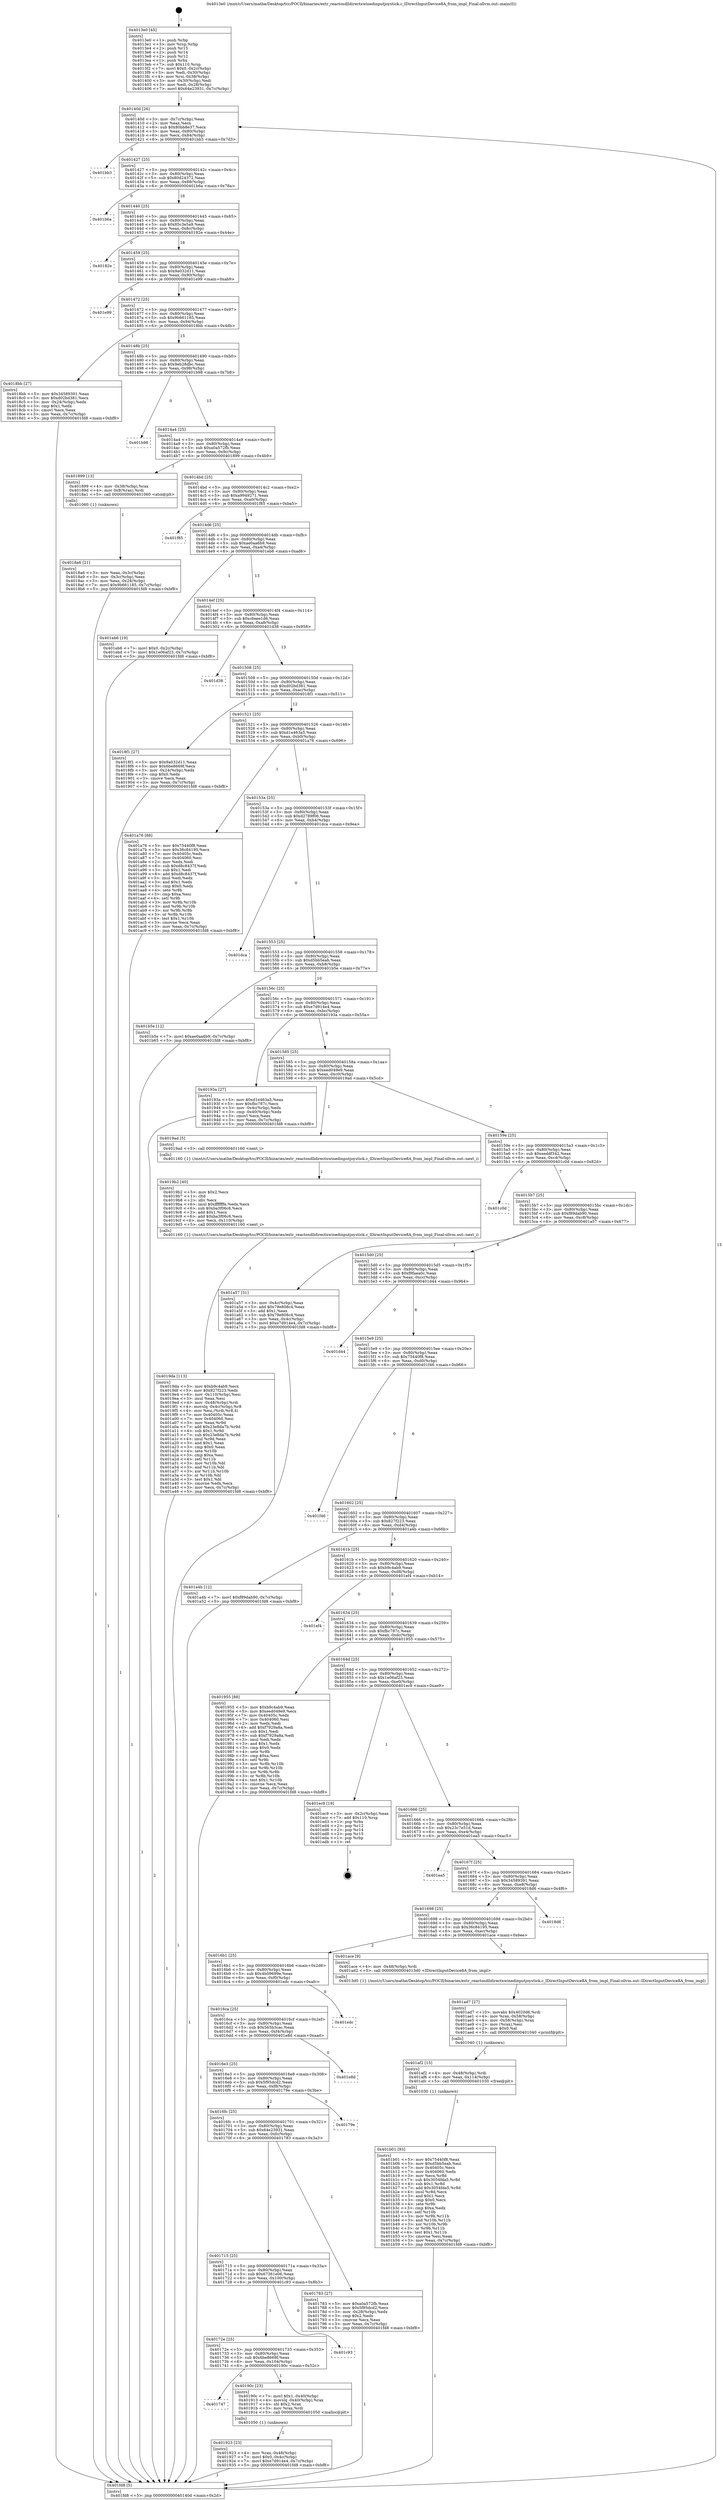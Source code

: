 digraph "0x4013e0" {
  label = "0x4013e0 (/mnt/c/Users/mathe/Desktop/tcc/POCII/binaries/extr_reactosdlldirectxwinedinputjoystick.c_IDirectInputDevice8A_from_impl_Final-ollvm.out::main(0))"
  labelloc = "t"
  node[shape=record]

  Entry [label="",width=0.3,height=0.3,shape=circle,fillcolor=black,style=filled]
  "0x40140d" [label="{
     0x40140d [26]\l
     | [instrs]\l
     &nbsp;&nbsp;0x40140d \<+3\>: mov -0x7c(%rbp),%eax\l
     &nbsp;&nbsp;0x401410 \<+2\>: mov %eax,%ecx\l
     &nbsp;&nbsp;0x401412 \<+6\>: sub $0x80bb8e37,%ecx\l
     &nbsp;&nbsp;0x401418 \<+3\>: mov %eax,-0x80(%rbp)\l
     &nbsp;&nbsp;0x40141b \<+6\>: mov %ecx,-0x84(%rbp)\l
     &nbsp;&nbsp;0x401421 \<+6\>: je 0000000000401bb3 \<main+0x7d3\>\l
  }"]
  "0x401bb3" [label="{
     0x401bb3\l
  }", style=dashed]
  "0x401427" [label="{
     0x401427 [25]\l
     | [instrs]\l
     &nbsp;&nbsp;0x401427 \<+5\>: jmp 000000000040142c \<main+0x4c\>\l
     &nbsp;&nbsp;0x40142c \<+3\>: mov -0x80(%rbp),%eax\l
     &nbsp;&nbsp;0x40142f \<+5\>: sub $0x80d24372,%eax\l
     &nbsp;&nbsp;0x401434 \<+6\>: mov %eax,-0x88(%rbp)\l
     &nbsp;&nbsp;0x40143a \<+6\>: je 0000000000401b6a \<main+0x78a\>\l
  }"]
  Exit [label="",width=0.3,height=0.3,shape=circle,fillcolor=black,style=filled,peripheries=2]
  "0x401b6a" [label="{
     0x401b6a\l
  }", style=dashed]
  "0x401440" [label="{
     0x401440 [25]\l
     | [instrs]\l
     &nbsp;&nbsp;0x401440 \<+5\>: jmp 0000000000401445 \<main+0x65\>\l
     &nbsp;&nbsp;0x401445 \<+3\>: mov -0x80(%rbp),%eax\l
     &nbsp;&nbsp;0x401448 \<+5\>: sub $0x85c3e5a9,%eax\l
     &nbsp;&nbsp;0x40144d \<+6\>: mov %eax,-0x8c(%rbp)\l
     &nbsp;&nbsp;0x401453 \<+6\>: je 000000000040182e \<main+0x44e\>\l
  }"]
  "0x401b01" [label="{
     0x401b01 [93]\l
     | [instrs]\l
     &nbsp;&nbsp;0x401b01 \<+5\>: mov $0x75440f8,%eax\l
     &nbsp;&nbsp;0x401b06 \<+5\>: mov $0xd5bb5eab,%esi\l
     &nbsp;&nbsp;0x401b0b \<+7\>: mov 0x40405c,%ecx\l
     &nbsp;&nbsp;0x401b12 \<+7\>: mov 0x404060,%edx\l
     &nbsp;&nbsp;0x401b19 \<+3\>: mov %ecx,%r8d\l
     &nbsp;&nbsp;0x401b1c \<+7\>: sub $0x3054fda5,%r8d\l
     &nbsp;&nbsp;0x401b23 \<+4\>: sub $0x1,%r8d\l
     &nbsp;&nbsp;0x401b27 \<+7\>: add $0x3054fda5,%r8d\l
     &nbsp;&nbsp;0x401b2e \<+4\>: imul %r8d,%ecx\l
     &nbsp;&nbsp;0x401b32 \<+3\>: and $0x1,%ecx\l
     &nbsp;&nbsp;0x401b35 \<+3\>: cmp $0x0,%ecx\l
     &nbsp;&nbsp;0x401b38 \<+4\>: sete %r9b\l
     &nbsp;&nbsp;0x401b3c \<+3\>: cmp $0xa,%edx\l
     &nbsp;&nbsp;0x401b3f \<+4\>: setl %r10b\l
     &nbsp;&nbsp;0x401b43 \<+3\>: mov %r9b,%r11b\l
     &nbsp;&nbsp;0x401b46 \<+3\>: and %r10b,%r11b\l
     &nbsp;&nbsp;0x401b49 \<+3\>: xor %r10b,%r9b\l
     &nbsp;&nbsp;0x401b4c \<+3\>: or %r9b,%r11b\l
     &nbsp;&nbsp;0x401b4f \<+4\>: test $0x1,%r11b\l
     &nbsp;&nbsp;0x401b53 \<+3\>: cmovne %esi,%eax\l
     &nbsp;&nbsp;0x401b56 \<+3\>: mov %eax,-0x7c(%rbp)\l
     &nbsp;&nbsp;0x401b59 \<+5\>: jmp 0000000000401fd8 \<main+0xbf8\>\l
  }"]
  "0x40182e" [label="{
     0x40182e\l
  }", style=dashed]
  "0x401459" [label="{
     0x401459 [25]\l
     | [instrs]\l
     &nbsp;&nbsp;0x401459 \<+5\>: jmp 000000000040145e \<main+0x7e\>\l
     &nbsp;&nbsp;0x40145e \<+3\>: mov -0x80(%rbp),%eax\l
     &nbsp;&nbsp;0x401461 \<+5\>: sub $0x9a032d11,%eax\l
     &nbsp;&nbsp;0x401466 \<+6\>: mov %eax,-0x90(%rbp)\l
     &nbsp;&nbsp;0x40146c \<+6\>: je 0000000000401e99 \<main+0xab9\>\l
  }"]
  "0x401af2" [label="{
     0x401af2 [15]\l
     | [instrs]\l
     &nbsp;&nbsp;0x401af2 \<+4\>: mov -0x48(%rbp),%rdi\l
     &nbsp;&nbsp;0x401af6 \<+6\>: mov %eax,-0x114(%rbp)\l
     &nbsp;&nbsp;0x401afc \<+5\>: call 0000000000401030 \<free@plt\>\l
     | [calls]\l
     &nbsp;&nbsp;0x401030 \{1\} (unknown)\l
  }"]
  "0x401e99" [label="{
     0x401e99\l
  }", style=dashed]
  "0x401472" [label="{
     0x401472 [25]\l
     | [instrs]\l
     &nbsp;&nbsp;0x401472 \<+5\>: jmp 0000000000401477 \<main+0x97\>\l
     &nbsp;&nbsp;0x401477 \<+3\>: mov -0x80(%rbp),%eax\l
     &nbsp;&nbsp;0x40147a \<+5\>: sub $0x9b661185,%eax\l
     &nbsp;&nbsp;0x40147f \<+6\>: mov %eax,-0x94(%rbp)\l
     &nbsp;&nbsp;0x401485 \<+6\>: je 00000000004018bb \<main+0x4db\>\l
  }"]
  "0x401ad7" [label="{
     0x401ad7 [27]\l
     | [instrs]\l
     &nbsp;&nbsp;0x401ad7 \<+10\>: movabs $0x4020d6,%rdi\l
     &nbsp;&nbsp;0x401ae1 \<+4\>: mov %rax,-0x58(%rbp)\l
     &nbsp;&nbsp;0x401ae5 \<+4\>: mov -0x58(%rbp),%rax\l
     &nbsp;&nbsp;0x401ae9 \<+2\>: mov (%rax),%esi\l
     &nbsp;&nbsp;0x401aeb \<+2\>: mov $0x0,%al\l
     &nbsp;&nbsp;0x401aed \<+5\>: call 0000000000401040 \<printf@plt\>\l
     | [calls]\l
     &nbsp;&nbsp;0x401040 \{1\} (unknown)\l
  }"]
  "0x4018bb" [label="{
     0x4018bb [27]\l
     | [instrs]\l
     &nbsp;&nbsp;0x4018bb \<+5\>: mov $0x34589391,%eax\l
     &nbsp;&nbsp;0x4018c0 \<+5\>: mov $0xd02bd381,%ecx\l
     &nbsp;&nbsp;0x4018c5 \<+3\>: mov -0x24(%rbp),%edx\l
     &nbsp;&nbsp;0x4018c8 \<+3\>: cmp $0x1,%edx\l
     &nbsp;&nbsp;0x4018cb \<+3\>: cmovl %ecx,%eax\l
     &nbsp;&nbsp;0x4018ce \<+3\>: mov %eax,-0x7c(%rbp)\l
     &nbsp;&nbsp;0x4018d1 \<+5\>: jmp 0000000000401fd8 \<main+0xbf8\>\l
  }"]
  "0x40148b" [label="{
     0x40148b [25]\l
     | [instrs]\l
     &nbsp;&nbsp;0x40148b \<+5\>: jmp 0000000000401490 \<main+0xb0\>\l
     &nbsp;&nbsp;0x401490 \<+3\>: mov -0x80(%rbp),%eax\l
     &nbsp;&nbsp;0x401493 \<+5\>: sub $0x9eb28dbc,%eax\l
     &nbsp;&nbsp;0x401498 \<+6\>: mov %eax,-0x98(%rbp)\l
     &nbsp;&nbsp;0x40149e \<+6\>: je 0000000000401b98 \<main+0x7b8\>\l
  }"]
  "0x4019da" [label="{
     0x4019da [113]\l
     | [instrs]\l
     &nbsp;&nbsp;0x4019da \<+5\>: mov $0xb9c4ab9,%ecx\l
     &nbsp;&nbsp;0x4019df \<+5\>: mov $0x827f223,%edx\l
     &nbsp;&nbsp;0x4019e4 \<+6\>: mov -0x110(%rbp),%esi\l
     &nbsp;&nbsp;0x4019ea \<+3\>: imul %eax,%esi\l
     &nbsp;&nbsp;0x4019ed \<+4\>: mov -0x48(%rbp),%rdi\l
     &nbsp;&nbsp;0x4019f1 \<+4\>: movslq -0x4c(%rbp),%r8\l
     &nbsp;&nbsp;0x4019f5 \<+4\>: mov %esi,(%rdi,%r8,4)\l
     &nbsp;&nbsp;0x4019f9 \<+7\>: mov 0x40405c,%eax\l
     &nbsp;&nbsp;0x401a00 \<+7\>: mov 0x404060,%esi\l
     &nbsp;&nbsp;0x401a07 \<+3\>: mov %eax,%r9d\l
     &nbsp;&nbsp;0x401a0a \<+7\>: add $0x23e8da7b,%r9d\l
     &nbsp;&nbsp;0x401a11 \<+4\>: sub $0x1,%r9d\l
     &nbsp;&nbsp;0x401a15 \<+7\>: sub $0x23e8da7b,%r9d\l
     &nbsp;&nbsp;0x401a1c \<+4\>: imul %r9d,%eax\l
     &nbsp;&nbsp;0x401a20 \<+3\>: and $0x1,%eax\l
     &nbsp;&nbsp;0x401a23 \<+3\>: cmp $0x0,%eax\l
     &nbsp;&nbsp;0x401a26 \<+4\>: sete %r10b\l
     &nbsp;&nbsp;0x401a2a \<+3\>: cmp $0xa,%esi\l
     &nbsp;&nbsp;0x401a2d \<+4\>: setl %r11b\l
     &nbsp;&nbsp;0x401a31 \<+3\>: mov %r10b,%bl\l
     &nbsp;&nbsp;0x401a34 \<+3\>: and %r11b,%bl\l
     &nbsp;&nbsp;0x401a37 \<+3\>: xor %r11b,%r10b\l
     &nbsp;&nbsp;0x401a3a \<+3\>: or %r10b,%bl\l
     &nbsp;&nbsp;0x401a3d \<+3\>: test $0x1,%bl\l
     &nbsp;&nbsp;0x401a40 \<+3\>: cmovne %edx,%ecx\l
     &nbsp;&nbsp;0x401a43 \<+3\>: mov %ecx,-0x7c(%rbp)\l
     &nbsp;&nbsp;0x401a46 \<+5\>: jmp 0000000000401fd8 \<main+0xbf8\>\l
  }"]
  "0x401b98" [label="{
     0x401b98\l
  }", style=dashed]
  "0x4014a4" [label="{
     0x4014a4 [25]\l
     | [instrs]\l
     &nbsp;&nbsp;0x4014a4 \<+5\>: jmp 00000000004014a9 \<main+0xc9\>\l
     &nbsp;&nbsp;0x4014a9 \<+3\>: mov -0x80(%rbp),%eax\l
     &nbsp;&nbsp;0x4014ac \<+5\>: sub $0xa0a572fb,%eax\l
     &nbsp;&nbsp;0x4014b1 \<+6\>: mov %eax,-0x9c(%rbp)\l
     &nbsp;&nbsp;0x4014b7 \<+6\>: je 0000000000401899 \<main+0x4b9\>\l
  }"]
  "0x4019b2" [label="{
     0x4019b2 [40]\l
     | [instrs]\l
     &nbsp;&nbsp;0x4019b2 \<+5\>: mov $0x2,%ecx\l
     &nbsp;&nbsp;0x4019b7 \<+1\>: cltd\l
     &nbsp;&nbsp;0x4019b8 \<+2\>: idiv %ecx\l
     &nbsp;&nbsp;0x4019ba \<+6\>: imul $0xfffffffe,%edx,%ecx\l
     &nbsp;&nbsp;0x4019c0 \<+6\>: sub $0xba3f06c6,%ecx\l
     &nbsp;&nbsp;0x4019c6 \<+3\>: add $0x1,%ecx\l
     &nbsp;&nbsp;0x4019c9 \<+6\>: add $0xba3f06c6,%ecx\l
     &nbsp;&nbsp;0x4019cf \<+6\>: mov %ecx,-0x110(%rbp)\l
     &nbsp;&nbsp;0x4019d5 \<+5\>: call 0000000000401160 \<next_i\>\l
     | [calls]\l
     &nbsp;&nbsp;0x401160 \{1\} (/mnt/c/Users/mathe/Desktop/tcc/POCII/binaries/extr_reactosdlldirectxwinedinputjoystick.c_IDirectInputDevice8A_from_impl_Final-ollvm.out::next_i)\l
  }"]
  "0x401899" [label="{
     0x401899 [13]\l
     | [instrs]\l
     &nbsp;&nbsp;0x401899 \<+4\>: mov -0x38(%rbp),%rax\l
     &nbsp;&nbsp;0x40189d \<+4\>: mov 0x8(%rax),%rdi\l
     &nbsp;&nbsp;0x4018a1 \<+5\>: call 0000000000401060 \<atoi@plt\>\l
     | [calls]\l
     &nbsp;&nbsp;0x401060 \{1\} (unknown)\l
  }"]
  "0x4014bd" [label="{
     0x4014bd [25]\l
     | [instrs]\l
     &nbsp;&nbsp;0x4014bd \<+5\>: jmp 00000000004014c2 \<main+0xe2\>\l
     &nbsp;&nbsp;0x4014c2 \<+3\>: mov -0x80(%rbp),%eax\l
     &nbsp;&nbsp;0x4014c5 \<+5\>: sub $0xa9949271,%eax\l
     &nbsp;&nbsp;0x4014ca \<+6\>: mov %eax,-0xa0(%rbp)\l
     &nbsp;&nbsp;0x4014d0 \<+6\>: je 0000000000401f85 \<main+0xba5\>\l
  }"]
  "0x401923" [label="{
     0x401923 [23]\l
     | [instrs]\l
     &nbsp;&nbsp;0x401923 \<+4\>: mov %rax,-0x48(%rbp)\l
     &nbsp;&nbsp;0x401927 \<+7\>: movl $0x0,-0x4c(%rbp)\l
     &nbsp;&nbsp;0x40192e \<+7\>: movl $0xe7d914e4,-0x7c(%rbp)\l
     &nbsp;&nbsp;0x401935 \<+5\>: jmp 0000000000401fd8 \<main+0xbf8\>\l
  }"]
  "0x401f85" [label="{
     0x401f85\l
  }", style=dashed]
  "0x4014d6" [label="{
     0x4014d6 [25]\l
     | [instrs]\l
     &nbsp;&nbsp;0x4014d6 \<+5\>: jmp 00000000004014db \<main+0xfb\>\l
     &nbsp;&nbsp;0x4014db \<+3\>: mov -0x80(%rbp),%eax\l
     &nbsp;&nbsp;0x4014de \<+5\>: sub $0xae0aa6b9,%eax\l
     &nbsp;&nbsp;0x4014e3 \<+6\>: mov %eax,-0xa4(%rbp)\l
     &nbsp;&nbsp;0x4014e9 \<+6\>: je 0000000000401eb6 \<main+0xad6\>\l
  }"]
  "0x401747" [label="{
     0x401747\l
  }", style=dashed]
  "0x401eb6" [label="{
     0x401eb6 [19]\l
     | [instrs]\l
     &nbsp;&nbsp;0x401eb6 \<+7\>: movl $0x0,-0x2c(%rbp)\l
     &nbsp;&nbsp;0x401ebd \<+7\>: movl $0x1e06af23,-0x7c(%rbp)\l
     &nbsp;&nbsp;0x401ec4 \<+5\>: jmp 0000000000401fd8 \<main+0xbf8\>\l
  }"]
  "0x4014ef" [label="{
     0x4014ef [25]\l
     | [instrs]\l
     &nbsp;&nbsp;0x4014ef \<+5\>: jmp 00000000004014f4 \<main+0x114\>\l
     &nbsp;&nbsp;0x4014f4 \<+3\>: mov -0x80(%rbp),%eax\l
     &nbsp;&nbsp;0x4014f7 \<+5\>: sub $0xc6eee1d6,%eax\l
     &nbsp;&nbsp;0x4014fc \<+6\>: mov %eax,-0xa8(%rbp)\l
     &nbsp;&nbsp;0x401502 \<+6\>: je 0000000000401d38 \<main+0x958\>\l
  }"]
  "0x40190c" [label="{
     0x40190c [23]\l
     | [instrs]\l
     &nbsp;&nbsp;0x40190c \<+7\>: movl $0x1,-0x40(%rbp)\l
     &nbsp;&nbsp;0x401913 \<+4\>: movslq -0x40(%rbp),%rax\l
     &nbsp;&nbsp;0x401917 \<+4\>: shl $0x2,%rax\l
     &nbsp;&nbsp;0x40191b \<+3\>: mov %rax,%rdi\l
     &nbsp;&nbsp;0x40191e \<+5\>: call 0000000000401050 \<malloc@plt\>\l
     | [calls]\l
     &nbsp;&nbsp;0x401050 \{1\} (unknown)\l
  }"]
  "0x401d38" [label="{
     0x401d38\l
  }", style=dashed]
  "0x401508" [label="{
     0x401508 [25]\l
     | [instrs]\l
     &nbsp;&nbsp;0x401508 \<+5\>: jmp 000000000040150d \<main+0x12d\>\l
     &nbsp;&nbsp;0x40150d \<+3\>: mov -0x80(%rbp),%eax\l
     &nbsp;&nbsp;0x401510 \<+5\>: sub $0xd02bd381,%eax\l
     &nbsp;&nbsp;0x401515 \<+6\>: mov %eax,-0xac(%rbp)\l
     &nbsp;&nbsp;0x40151b \<+6\>: je 00000000004018f1 \<main+0x511\>\l
  }"]
  "0x40172e" [label="{
     0x40172e [25]\l
     | [instrs]\l
     &nbsp;&nbsp;0x40172e \<+5\>: jmp 0000000000401733 \<main+0x353\>\l
     &nbsp;&nbsp;0x401733 \<+3\>: mov -0x80(%rbp),%eax\l
     &nbsp;&nbsp;0x401736 \<+5\>: sub $0x6be8669f,%eax\l
     &nbsp;&nbsp;0x40173b \<+6\>: mov %eax,-0x104(%rbp)\l
     &nbsp;&nbsp;0x401741 \<+6\>: je 000000000040190c \<main+0x52c\>\l
  }"]
  "0x4018f1" [label="{
     0x4018f1 [27]\l
     | [instrs]\l
     &nbsp;&nbsp;0x4018f1 \<+5\>: mov $0x9a032d11,%eax\l
     &nbsp;&nbsp;0x4018f6 \<+5\>: mov $0x6be8669f,%ecx\l
     &nbsp;&nbsp;0x4018fb \<+3\>: mov -0x24(%rbp),%edx\l
     &nbsp;&nbsp;0x4018fe \<+3\>: cmp $0x0,%edx\l
     &nbsp;&nbsp;0x401901 \<+3\>: cmove %ecx,%eax\l
     &nbsp;&nbsp;0x401904 \<+3\>: mov %eax,-0x7c(%rbp)\l
     &nbsp;&nbsp;0x401907 \<+5\>: jmp 0000000000401fd8 \<main+0xbf8\>\l
  }"]
  "0x401521" [label="{
     0x401521 [25]\l
     | [instrs]\l
     &nbsp;&nbsp;0x401521 \<+5\>: jmp 0000000000401526 \<main+0x146\>\l
     &nbsp;&nbsp;0x401526 \<+3\>: mov -0x80(%rbp),%eax\l
     &nbsp;&nbsp;0x401529 \<+5\>: sub $0xd1e463a5,%eax\l
     &nbsp;&nbsp;0x40152e \<+6\>: mov %eax,-0xb0(%rbp)\l
     &nbsp;&nbsp;0x401534 \<+6\>: je 0000000000401a76 \<main+0x696\>\l
  }"]
  "0x401c93" [label="{
     0x401c93\l
  }", style=dashed]
  "0x401a76" [label="{
     0x401a76 [88]\l
     | [instrs]\l
     &nbsp;&nbsp;0x401a76 \<+5\>: mov $0x75440f8,%eax\l
     &nbsp;&nbsp;0x401a7b \<+5\>: mov $0x36c84195,%ecx\l
     &nbsp;&nbsp;0x401a80 \<+7\>: mov 0x40405c,%edx\l
     &nbsp;&nbsp;0x401a87 \<+7\>: mov 0x404060,%esi\l
     &nbsp;&nbsp;0x401a8e \<+2\>: mov %edx,%edi\l
     &nbsp;&nbsp;0x401a90 \<+6\>: sub $0xd8c8437f,%edi\l
     &nbsp;&nbsp;0x401a96 \<+3\>: sub $0x1,%edi\l
     &nbsp;&nbsp;0x401a99 \<+6\>: add $0xd8c8437f,%edi\l
     &nbsp;&nbsp;0x401a9f \<+3\>: imul %edi,%edx\l
     &nbsp;&nbsp;0x401aa2 \<+3\>: and $0x1,%edx\l
     &nbsp;&nbsp;0x401aa5 \<+3\>: cmp $0x0,%edx\l
     &nbsp;&nbsp;0x401aa8 \<+4\>: sete %r8b\l
     &nbsp;&nbsp;0x401aac \<+3\>: cmp $0xa,%esi\l
     &nbsp;&nbsp;0x401aaf \<+4\>: setl %r9b\l
     &nbsp;&nbsp;0x401ab3 \<+3\>: mov %r8b,%r10b\l
     &nbsp;&nbsp;0x401ab6 \<+3\>: and %r9b,%r10b\l
     &nbsp;&nbsp;0x401ab9 \<+3\>: xor %r9b,%r8b\l
     &nbsp;&nbsp;0x401abc \<+3\>: or %r8b,%r10b\l
     &nbsp;&nbsp;0x401abf \<+4\>: test $0x1,%r10b\l
     &nbsp;&nbsp;0x401ac3 \<+3\>: cmovne %ecx,%eax\l
     &nbsp;&nbsp;0x401ac6 \<+3\>: mov %eax,-0x7c(%rbp)\l
     &nbsp;&nbsp;0x401ac9 \<+5\>: jmp 0000000000401fd8 \<main+0xbf8\>\l
  }"]
  "0x40153a" [label="{
     0x40153a [25]\l
     | [instrs]\l
     &nbsp;&nbsp;0x40153a \<+5\>: jmp 000000000040153f \<main+0x15f\>\l
     &nbsp;&nbsp;0x40153f \<+3\>: mov -0x80(%rbp),%eax\l
     &nbsp;&nbsp;0x401542 \<+5\>: sub $0xd2789f06,%eax\l
     &nbsp;&nbsp;0x401547 \<+6\>: mov %eax,-0xb4(%rbp)\l
     &nbsp;&nbsp;0x40154d \<+6\>: je 0000000000401dca \<main+0x9ea\>\l
  }"]
  "0x4018a6" [label="{
     0x4018a6 [21]\l
     | [instrs]\l
     &nbsp;&nbsp;0x4018a6 \<+3\>: mov %eax,-0x3c(%rbp)\l
     &nbsp;&nbsp;0x4018a9 \<+3\>: mov -0x3c(%rbp),%eax\l
     &nbsp;&nbsp;0x4018ac \<+3\>: mov %eax,-0x24(%rbp)\l
     &nbsp;&nbsp;0x4018af \<+7\>: movl $0x9b661185,-0x7c(%rbp)\l
     &nbsp;&nbsp;0x4018b6 \<+5\>: jmp 0000000000401fd8 \<main+0xbf8\>\l
  }"]
  "0x401dca" [label="{
     0x401dca\l
  }", style=dashed]
  "0x401553" [label="{
     0x401553 [25]\l
     | [instrs]\l
     &nbsp;&nbsp;0x401553 \<+5\>: jmp 0000000000401558 \<main+0x178\>\l
     &nbsp;&nbsp;0x401558 \<+3\>: mov -0x80(%rbp),%eax\l
     &nbsp;&nbsp;0x40155b \<+5\>: sub $0xd5bb5eab,%eax\l
     &nbsp;&nbsp;0x401560 \<+6\>: mov %eax,-0xb8(%rbp)\l
     &nbsp;&nbsp;0x401566 \<+6\>: je 0000000000401b5e \<main+0x77e\>\l
  }"]
  "0x4013e0" [label="{
     0x4013e0 [45]\l
     | [instrs]\l
     &nbsp;&nbsp;0x4013e0 \<+1\>: push %rbp\l
     &nbsp;&nbsp;0x4013e1 \<+3\>: mov %rsp,%rbp\l
     &nbsp;&nbsp;0x4013e4 \<+2\>: push %r15\l
     &nbsp;&nbsp;0x4013e6 \<+2\>: push %r14\l
     &nbsp;&nbsp;0x4013e8 \<+2\>: push %r12\l
     &nbsp;&nbsp;0x4013ea \<+1\>: push %rbx\l
     &nbsp;&nbsp;0x4013eb \<+7\>: sub $0x110,%rsp\l
     &nbsp;&nbsp;0x4013f2 \<+7\>: movl $0x0,-0x2c(%rbp)\l
     &nbsp;&nbsp;0x4013f9 \<+3\>: mov %edi,-0x30(%rbp)\l
     &nbsp;&nbsp;0x4013fc \<+4\>: mov %rsi,-0x38(%rbp)\l
     &nbsp;&nbsp;0x401400 \<+3\>: mov -0x30(%rbp),%edi\l
     &nbsp;&nbsp;0x401403 \<+3\>: mov %edi,-0x28(%rbp)\l
     &nbsp;&nbsp;0x401406 \<+7\>: movl $0x64e23931,-0x7c(%rbp)\l
  }"]
  "0x401b5e" [label="{
     0x401b5e [12]\l
     | [instrs]\l
     &nbsp;&nbsp;0x401b5e \<+7\>: movl $0xae0aa6b9,-0x7c(%rbp)\l
     &nbsp;&nbsp;0x401b65 \<+5\>: jmp 0000000000401fd8 \<main+0xbf8\>\l
  }"]
  "0x40156c" [label="{
     0x40156c [25]\l
     | [instrs]\l
     &nbsp;&nbsp;0x40156c \<+5\>: jmp 0000000000401571 \<main+0x191\>\l
     &nbsp;&nbsp;0x401571 \<+3\>: mov -0x80(%rbp),%eax\l
     &nbsp;&nbsp;0x401574 \<+5\>: sub $0xe7d914e4,%eax\l
     &nbsp;&nbsp;0x401579 \<+6\>: mov %eax,-0xbc(%rbp)\l
     &nbsp;&nbsp;0x40157f \<+6\>: je 000000000040193a \<main+0x55a\>\l
  }"]
  "0x401fd8" [label="{
     0x401fd8 [5]\l
     | [instrs]\l
     &nbsp;&nbsp;0x401fd8 \<+5\>: jmp 000000000040140d \<main+0x2d\>\l
  }"]
  "0x40193a" [label="{
     0x40193a [27]\l
     | [instrs]\l
     &nbsp;&nbsp;0x40193a \<+5\>: mov $0xd1e463a5,%eax\l
     &nbsp;&nbsp;0x40193f \<+5\>: mov $0xfbc787c,%ecx\l
     &nbsp;&nbsp;0x401944 \<+3\>: mov -0x4c(%rbp),%edx\l
     &nbsp;&nbsp;0x401947 \<+3\>: cmp -0x40(%rbp),%edx\l
     &nbsp;&nbsp;0x40194a \<+3\>: cmovl %ecx,%eax\l
     &nbsp;&nbsp;0x40194d \<+3\>: mov %eax,-0x7c(%rbp)\l
     &nbsp;&nbsp;0x401950 \<+5\>: jmp 0000000000401fd8 \<main+0xbf8\>\l
  }"]
  "0x401585" [label="{
     0x401585 [25]\l
     | [instrs]\l
     &nbsp;&nbsp;0x401585 \<+5\>: jmp 000000000040158a \<main+0x1aa\>\l
     &nbsp;&nbsp;0x40158a \<+3\>: mov -0x80(%rbp),%eax\l
     &nbsp;&nbsp;0x40158d \<+5\>: sub $0xeed049e9,%eax\l
     &nbsp;&nbsp;0x401592 \<+6\>: mov %eax,-0xc0(%rbp)\l
     &nbsp;&nbsp;0x401598 \<+6\>: je 00000000004019ad \<main+0x5cd\>\l
  }"]
  "0x401715" [label="{
     0x401715 [25]\l
     | [instrs]\l
     &nbsp;&nbsp;0x401715 \<+5\>: jmp 000000000040171a \<main+0x33a\>\l
     &nbsp;&nbsp;0x40171a \<+3\>: mov -0x80(%rbp),%eax\l
     &nbsp;&nbsp;0x40171d \<+5\>: sub $0x67361e06,%eax\l
     &nbsp;&nbsp;0x401722 \<+6\>: mov %eax,-0x100(%rbp)\l
     &nbsp;&nbsp;0x401728 \<+6\>: je 0000000000401c93 \<main+0x8b3\>\l
  }"]
  "0x4019ad" [label="{
     0x4019ad [5]\l
     | [instrs]\l
     &nbsp;&nbsp;0x4019ad \<+5\>: call 0000000000401160 \<next_i\>\l
     | [calls]\l
     &nbsp;&nbsp;0x401160 \{1\} (/mnt/c/Users/mathe/Desktop/tcc/POCII/binaries/extr_reactosdlldirectxwinedinputjoystick.c_IDirectInputDevice8A_from_impl_Final-ollvm.out::next_i)\l
  }"]
  "0x40159e" [label="{
     0x40159e [25]\l
     | [instrs]\l
     &nbsp;&nbsp;0x40159e \<+5\>: jmp 00000000004015a3 \<main+0x1c3\>\l
     &nbsp;&nbsp;0x4015a3 \<+3\>: mov -0x80(%rbp),%eax\l
     &nbsp;&nbsp;0x4015a6 \<+5\>: sub $0xeeddf342,%eax\l
     &nbsp;&nbsp;0x4015ab \<+6\>: mov %eax,-0xc4(%rbp)\l
     &nbsp;&nbsp;0x4015b1 \<+6\>: je 0000000000401c0d \<main+0x82d\>\l
  }"]
  "0x401783" [label="{
     0x401783 [27]\l
     | [instrs]\l
     &nbsp;&nbsp;0x401783 \<+5\>: mov $0xa0a572fb,%eax\l
     &nbsp;&nbsp;0x401788 \<+5\>: mov $0x5f95dcd2,%ecx\l
     &nbsp;&nbsp;0x40178d \<+3\>: mov -0x28(%rbp),%edx\l
     &nbsp;&nbsp;0x401790 \<+3\>: cmp $0x2,%edx\l
     &nbsp;&nbsp;0x401793 \<+3\>: cmovne %ecx,%eax\l
     &nbsp;&nbsp;0x401796 \<+3\>: mov %eax,-0x7c(%rbp)\l
     &nbsp;&nbsp;0x401799 \<+5\>: jmp 0000000000401fd8 \<main+0xbf8\>\l
  }"]
  "0x401c0d" [label="{
     0x401c0d\l
  }", style=dashed]
  "0x4015b7" [label="{
     0x4015b7 [25]\l
     | [instrs]\l
     &nbsp;&nbsp;0x4015b7 \<+5\>: jmp 00000000004015bc \<main+0x1dc\>\l
     &nbsp;&nbsp;0x4015bc \<+3\>: mov -0x80(%rbp),%eax\l
     &nbsp;&nbsp;0x4015bf \<+5\>: sub $0xf89dab90,%eax\l
     &nbsp;&nbsp;0x4015c4 \<+6\>: mov %eax,-0xc8(%rbp)\l
     &nbsp;&nbsp;0x4015ca \<+6\>: je 0000000000401a57 \<main+0x677\>\l
  }"]
  "0x4016fc" [label="{
     0x4016fc [25]\l
     | [instrs]\l
     &nbsp;&nbsp;0x4016fc \<+5\>: jmp 0000000000401701 \<main+0x321\>\l
     &nbsp;&nbsp;0x401701 \<+3\>: mov -0x80(%rbp),%eax\l
     &nbsp;&nbsp;0x401704 \<+5\>: sub $0x64e23931,%eax\l
     &nbsp;&nbsp;0x401709 \<+6\>: mov %eax,-0xfc(%rbp)\l
     &nbsp;&nbsp;0x40170f \<+6\>: je 0000000000401783 \<main+0x3a3\>\l
  }"]
  "0x401a57" [label="{
     0x401a57 [31]\l
     | [instrs]\l
     &nbsp;&nbsp;0x401a57 \<+3\>: mov -0x4c(%rbp),%eax\l
     &nbsp;&nbsp;0x401a5a \<+5\>: add $0x79e808c4,%eax\l
     &nbsp;&nbsp;0x401a5f \<+3\>: add $0x1,%eax\l
     &nbsp;&nbsp;0x401a62 \<+5\>: sub $0x79e808c4,%eax\l
     &nbsp;&nbsp;0x401a67 \<+3\>: mov %eax,-0x4c(%rbp)\l
     &nbsp;&nbsp;0x401a6a \<+7\>: movl $0xe7d914e4,-0x7c(%rbp)\l
     &nbsp;&nbsp;0x401a71 \<+5\>: jmp 0000000000401fd8 \<main+0xbf8\>\l
  }"]
  "0x4015d0" [label="{
     0x4015d0 [25]\l
     | [instrs]\l
     &nbsp;&nbsp;0x4015d0 \<+5\>: jmp 00000000004015d5 \<main+0x1f5\>\l
     &nbsp;&nbsp;0x4015d5 \<+3\>: mov -0x80(%rbp),%eax\l
     &nbsp;&nbsp;0x4015d8 \<+5\>: sub $0xf9faea0c,%eax\l
     &nbsp;&nbsp;0x4015dd \<+6\>: mov %eax,-0xcc(%rbp)\l
     &nbsp;&nbsp;0x4015e3 \<+6\>: je 0000000000401d44 \<main+0x964\>\l
  }"]
  "0x40179e" [label="{
     0x40179e\l
  }", style=dashed]
  "0x401d44" [label="{
     0x401d44\l
  }", style=dashed]
  "0x4015e9" [label="{
     0x4015e9 [25]\l
     | [instrs]\l
     &nbsp;&nbsp;0x4015e9 \<+5\>: jmp 00000000004015ee \<main+0x20e\>\l
     &nbsp;&nbsp;0x4015ee \<+3\>: mov -0x80(%rbp),%eax\l
     &nbsp;&nbsp;0x4015f1 \<+5\>: sub $0x75440f8,%eax\l
     &nbsp;&nbsp;0x4015f6 \<+6\>: mov %eax,-0xd0(%rbp)\l
     &nbsp;&nbsp;0x4015fc \<+6\>: je 0000000000401f46 \<main+0xb66\>\l
  }"]
  "0x4016e3" [label="{
     0x4016e3 [25]\l
     | [instrs]\l
     &nbsp;&nbsp;0x4016e3 \<+5\>: jmp 00000000004016e8 \<main+0x308\>\l
     &nbsp;&nbsp;0x4016e8 \<+3\>: mov -0x80(%rbp),%eax\l
     &nbsp;&nbsp;0x4016eb \<+5\>: sub $0x5f95dcd2,%eax\l
     &nbsp;&nbsp;0x4016f0 \<+6\>: mov %eax,-0xf8(%rbp)\l
     &nbsp;&nbsp;0x4016f6 \<+6\>: je 000000000040179e \<main+0x3be\>\l
  }"]
  "0x401f46" [label="{
     0x401f46\l
  }", style=dashed]
  "0x401602" [label="{
     0x401602 [25]\l
     | [instrs]\l
     &nbsp;&nbsp;0x401602 \<+5\>: jmp 0000000000401607 \<main+0x227\>\l
     &nbsp;&nbsp;0x401607 \<+3\>: mov -0x80(%rbp),%eax\l
     &nbsp;&nbsp;0x40160a \<+5\>: sub $0x827f223,%eax\l
     &nbsp;&nbsp;0x40160f \<+6\>: mov %eax,-0xd4(%rbp)\l
     &nbsp;&nbsp;0x401615 \<+6\>: je 0000000000401a4b \<main+0x66b\>\l
  }"]
  "0x401e8d" [label="{
     0x401e8d\l
  }", style=dashed]
  "0x401a4b" [label="{
     0x401a4b [12]\l
     | [instrs]\l
     &nbsp;&nbsp;0x401a4b \<+7\>: movl $0xf89dab90,-0x7c(%rbp)\l
     &nbsp;&nbsp;0x401a52 \<+5\>: jmp 0000000000401fd8 \<main+0xbf8\>\l
  }"]
  "0x40161b" [label="{
     0x40161b [25]\l
     | [instrs]\l
     &nbsp;&nbsp;0x40161b \<+5\>: jmp 0000000000401620 \<main+0x240\>\l
     &nbsp;&nbsp;0x401620 \<+3\>: mov -0x80(%rbp),%eax\l
     &nbsp;&nbsp;0x401623 \<+5\>: sub $0xb9c4ab9,%eax\l
     &nbsp;&nbsp;0x401628 \<+6\>: mov %eax,-0xd8(%rbp)\l
     &nbsp;&nbsp;0x40162e \<+6\>: je 0000000000401ef4 \<main+0xb14\>\l
  }"]
  "0x4016ca" [label="{
     0x4016ca [25]\l
     | [instrs]\l
     &nbsp;&nbsp;0x4016ca \<+5\>: jmp 00000000004016cf \<main+0x2ef\>\l
     &nbsp;&nbsp;0x4016cf \<+3\>: mov -0x80(%rbp),%eax\l
     &nbsp;&nbsp;0x4016d2 \<+5\>: sub $0x565b3cac,%eax\l
     &nbsp;&nbsp;0x4016d7 \<+6\>: mov %eax,-0xf4(%rbp)\l
     &nbsp;&nbsp;0x4016dd \<+6\>: je 0000000000401e8d \<main+0xaad\>\l
  }"]
  "0x401ef4" [label="{
     0x401ef4\l
  }", style=dashed]
  "0x401634" [label="{
     0x401634 [25]\l
     | [instrs]\l
     &nbsp;&nbsp;0x401634 \<+5\>: jmp 0000000000401639 \<main+0x259\>\l
     &nbsp;&nbsp;0x401639 \<+3\>: mov -0x80(%rbp),%eax\l
     &nbsp;&nbsp;0x40163c \<+5\>: sub $0xfbc787c,%eax\l
     &nbsp;&nbsp;0x401641 \<+6\>: mov %eax,-0xdc(%rbp)\l
     &nbsp;&nbsp;0x401647 \<+6\>: je 0000000000401955 \<main+0x575\>\l
  }"]
  "0x401edc" [label="{
     0x401edc\l
  }", style=dashed]
  "0x401955" [label="{
     0x401955 [88]\l
     | [instrs]\l
     &nbsp;&nbsp;0x401955 \<+5\>: mov $0xb9c4ab9,%eax\l
     &nbsp;&nbsp;0x40195a \<+5\>: mov $0xeed049e9,%ecx\l
     &nbsp;&nbsp;0x40195f \<+7\>: mov 0x40405c,%edx\l
     &nbsp;&nbsp;0x401966 \<+7\>: mov 0x404060,%esi\l
     &nbsp;&nbsp;0x40196d \<+2\>: mov %edx,%edi\l
     &nbsp;&nbsp;0x40196f \<+6\>: add $0xf7929a8a,%edi\l
     &nbsp;&nbsp;0x401975 \<+3\>: sub $0x1,%edi\l
     &nbsp;&nbsp;0x401978 \<+6\>: sub $0xf7929a8a,%edi\l
     &nbsp;&nbsp;0x40197e \<+3\>: imul %edi,%edx\l
     &nbsp;&nbsp;0x401981 \<+3\>: and $0x1,%edx\l
     &nbsp;&nbsp;0x401984 \<+3\>: cmp $0x0,%edx\l
     &nbsp;&nbsp;0x401987 \<+4\>: sete %r8b\l
     &nbsp;&nbsp;0x40198b \<+3\>: cmp $0xa,%esi\l
     &nbsp;&nbsp;0x40198e \<+4\>: setl %r9b\l
     &nbsp;&nbsp;0x401992 \<+3\>: mov %r8b,%r10b\l
     &nbsp;&nbsp;0x401995 \<+3\>: and %r9b,%r10b\l
     &nbsp;&nbsp;0x401998 \<+3\>: xor %r9b,%r8b\l
     &nbsp;&nbsp;0x40199b \<+3\>: or %r8b,%r10b\l
     &nbsp;&nbsp;0x40199e \<+4\>: test $0x1,%r10b\l
     &nbsp;&nbsp;0x4019a2 \<+3\>: cmovne %ecx,%eax\l
     &nbsp;&nbsp;0x4019a5 \<+3\>: mov %eax,-0x7c(%rbp)\l
     &nbsp;&nbsp;0x4019a8 \<+5\>: jmp 0000000000401fd8 \<main+0xbf8\>\l
  }"]
  "0x40164d" [label="{
     0x40164d [25]\l
     | [instrs]\l
     &nbsp;&nbsp;0x40164d \<+5\>: jmp 0000000000401652 \<main+0x272\>\l
     &nbsp;&nbsp;0x401652 \<+3\>: mov -0x80(%rbp),%eax\l
     &nbsp;&nbsp;0x401655 \<+5\>: sub $0x1e06af23,%eax\l
     &nbsp;&nbsp;0x40165a \<+6\>: mov %eax,-0xe0(%rbp)\l
     &nbsp;&nbsp;0x401660 \<+6\>: je 0000000000401ec9 \<main+0xae9\>\l
  }"]
  "0x4016b1" [label="{
     0x4016b1 [25]\l
     | [instrs]\l
     &nbsp;&nbsp;0x4016b1 \<+5\>: jmp 00000000004016b6 \<main+0x2d6\>\l
     &nbsp;&nbsp;0x4016b6 \<+3\>: mov -0x80(%rbp),%eax\l
     &nbsp;&nbsp;0x4016b9 \<+5\>: sub $0x4b09699e,%eax\l
     &nbsp;&nbsp;0x4016be \<+6\>: mov %eax,-0xf0(%rbp)\l
     &nbsp;&nbsp;0x4016c4 \<+6\>: je 0000000000401edc \<main+0xafc\>\l
  }"]
  "0x401ec9" [label="{
     0x401ec9 [19]\l
     | [instrs]\l
     &nbsp;&nbsp;0x401ec9 \<+3\>: mov -0x2c(%rbp),%eax\l
     &nbsp;&nbsp;0x401ecc \<+7\>: add $0x110,%rsp\l
     &nbsp;&nbsp;0x401ed3 \<+1\>: pop %rbx\l
     &nbsp;&nbsp;0x401ed4 \<+2\>: pop %r12\l
     &nbsp;&nbsp;0x401ed6 \<+2\>: pop %r14\l
     &nbsp;&nbsp;0x401ed8 \<+2\>: pop %r15\l
     &nbsp;&nbsp;0x401eda \<+1\>: pop %rbp\l
     &nbsp;&nbsp;0x401edb \<+1\>: ret\l
  }"]
  "0x401666" [label="{
     0x401666 [25]\l
     | [instrs]\l
     &nbsp;&nbsp;0x401666 \<+5\>: jmp 000000000040166b \<main+0x28b\>\l
     &nbsp;&nbsp;0x40166b \<+3\>: mov -0x80(%rbp),%eax\l
     &nbsp;&nbsp;0x40166e \<+5\>: sub $0x23c7e51d,%eax\l
     &nbsp;&nbsp;0x401673 \<+6\>: mov %eax,-0xe4(%rbp)\l
     &nbsp;&nbsp;0x401679 \<+6\>: je 0000000000401ea5 \<main+0xac5\>\l
  }"]
  "0x401ace" [label="{
     0x401ace [9]\l
     | [instrs]\l
     &nbsp;&nbsp;0x401ace \<+4\>: mov -0x48(%rbp),%rdi\l
     &nbsp;&nbsp;0x401ad2 \<+5\>: call 00000000004013d0 \<IDirectInputDevice8A_from_impl\>\l
     | [calls]\l
     &nbsp;&nbsp;0x4013d0 \{1\} (/mnt/c/Users/mathe/Desktop/tcc/POCII/binaries/extr_reactosdlldirectxwinedinputjoystick.c_IDirectInputDevice8A_from_impl_Final-ollvm.out::IDirectInputDevice8A_from_impl)\l
  }"]
  "0x401ea5" [label="{
     0x401ea5\l
  }", style=dashed]
  "0x40167f" [label="{
     0x40167f [25]\l
     | [instrs]\l
     &nbsp;&nbsp;0x40167f \<+5\>: jmp 0000000000401684 \<main+0x2a4\>\l
     &nbsp;&nbsp;0x401684 \<+3\>: mov -0x80(%rbp),%eax\l
     &nbsp;&nbsp;0x401687 \<+5\>: sub $0x34589391,%eax\l
     &nbsp;&nbsp;0x40168c \<+6\>: mov %eax,-0xe8(%rbp)\l
     &nbsp;&nbsp;0x401692 \<+6\>: je 00000000004018d6 \<main+0x4f6\>\l
  }"]
  "0x401698" [label="{
     0x401698 [25]\l
     | [instrs]\l
     &nbsp;&nbsp;0x401698 \<+5\>: jmp 000000000040169d \<main+0x2bd\>\l
     &nbsp;&nbsp;0x40169d \<+3\>: mov -0x80(%rbp),%eax\l
     &nbsp;&nbsp;0x4016a0 \<+5\>: sub $0x36c84195,%eax\l
     &nbsp;&nbsp;0x4016a5 \<+6\>: mov %eax,-0xec(%rbp)\l
     &nbsp;&nbsp;0x4016ab \<+6\>: je 0000000000401ace \<main+0x6ee\>\l
  }"]
  "0x4018d6" [label="{
     0x4018d6\l
  }", style=dashed]
  Entry -> "0x4013e0" [label=" 1"]
  "0x40140d" -> "0x401bb3" [label=" 0"]
  "0x40140d" -> "0x401427" [label=" 16"]
  "0x401ec9" -> Exit [label=" 1"]
  "0x401427" -> "0x401b6a" [label=" 0"]
  "0x401427" -> "0x401440" [label=" 16"]
  "0x401eb6" -> "0x401fd8" [label=" 1"]
  "0x401440" -> "0x40182e" [label=" 0"]
  "0x401440" -> "0x401459" [label=" 16"]
  "0x401b5e" -> "0x401fd8" [label=" 1"]
  "0x401459" -> "0x401e99" [label=" 0"]
  "0x401459" -> "0x401472" [label=" 16"]
  "0x401b01" -> "0x401fd8" [label=" 1"]
  "0x401472" -> "0x4018bb" [label=" 1"]
  "0x401472" -> "0x40148b" [label=" 15"]
  "0x401af2" -> "0x401b01" [label=" 1"]
  "0x40148b" -> "0x401b98" [label=" 0"]
  "0x40148b" -> "0x4014a4" [label=" 15"]
  "0x401ad7" -> "0x401af2" [label=" 1"]
  "0x4014a4" -> "0x401899" [label=" 1"]
  "0x4014a4" -> "0x4014bd" [label=" 14"]
  "0x401ace" -> "0x401ad7" [label=" 1"]
  "0x4014bd" -> "0x401f85" [label=" 0"]
  "0x4014bd" -> "0x4014d6" [label=" 14"]
  "0x401a76" -> "0x401fd8" [label=" 1"]
  "0x4014d6" -> "0x401eb6" [label=" 1"]
  "0x4014d6" -> "0x4014ef" [label=" 13"]
  "0x401a57" -> "0x401fd8" [label=" 1"]
  "0x4014ef" -> "0x401d38" [label=" 0"]
  "0x4014ef" -> "0x401508" [label=" 13"]
  "0x401a4b" -> "0x401fd8" [label=" 1"]
  "0x401508" -> "0x4018f1" [label=" 1"]
  "0x401508" -> "0x401521" [label=" 12"]
  "0x4019b2" -> "0x4019da" [label=" 1"]
  "0x401521" -> "0x401a76" [label=" 1"]
  "0x401521" -> "0x40153a" [label=" 11"]
  "0x4019ad" -> "0x4019b2" [label=" 1"]
  "0x40153a" -> "0x401dca" [label=" 0"]
  "0x40153a" -> "0x401553" [label=" 11"]
  "0x40193a" -> "0x401fd8" [label=" 2"]
  "0x401553" -> "0x401b5e" [label=" 1"]
  "0x401553" -> "0x40156c" [label=" 10"]
  "0x401923" -> "0x401fd8" [label=" 1"]
  "0x40156c" -> "0x40193a" [label=" 2"]
  "0x40156c" -> "0x401585" [label=" 8"]
  "0x40190c" -> "0x401923" [label=" 1"]
  "0x401585" -> "0x4019ad" [label=" 1"]
  "0x401585" -> "0x40159e" [label=" 7"]
  "0x40172e" -> "0x401747" [label=" 0"]
  "0x40159e" -> "0x401c0d" [label=" 0"]
  "0x40159e" -> "0x4015b7" [label=" 7"]
  "0x40172e" -> "0x40190c" [label=" 1"]
  "0x4015b7" -> "0x401a57" [label=" 1"]
  "0x4015b7" -> "0x4015d0" [label=" 6"]
  "0x401715" -> "0x40172e" [label=" 1"]
  "0x4015d0" -> "0x401d44" [label=" 0"]
  "0x4015d0" -> "0x4015e9" [label=" 6"]
  "0x401715" -> "0x401c93" [label=" 0"]
  "0x4015e9" -> "0x401f46" [label=" 0"]
  "0x4015e9" -> "0x401602" [label=" 6"]
  "0x4018f1" -> "0x401fd8" [label=" 1"]
  "0x401602" -> "0x401a4b" [label=" 1"]
  "0x401602" -> "0x40161b" [label=" 5"]
  "0x4018bb" -> "0x401fd8" [label=" 1"]
  "0x40161b" -> "0x401ef4" [label=" 0"]
  "0x40161b" -> "0x401634" [label=" 5"]
  "0x401899" -> "0x4018a6" [label=" 1"]
  "0x401634" -> "0x401955" [label=" 1"]
  "0x401634" -> "0x40164d" [label=" 4"]
  "0x401fd8" -> "0x40140d" [label=" 15"]
  "0x40164d" -> "0x401ec9" [label=" 1"]
  "0x40164d" -> "0x401666" [label=" 3"]
  "0x401783" -> "0x401fd8" [label=" 1"]
  "0x401666" -> "0x401ea5" [label=" 0"]
  "0x401666" -> "0x40167f" [label=" 3"]
  "0x4016fc" -> "0x401715" [label=" 1"]
  "0x40167f" -> "0x4018d6" [label=" 0"]
  "0x40167f" -> "0x401698" [label=" 3"]
  "0x4016fc" -> "0x401783" [label=" 1"]
  "0x401698" -> "0x401ace" [label=" 1"]
  "0x401698" -> "0x4016b1" [label=" 2"]
  "0x4013e0" -> "0x40140d" [label=" 1"]
  "0x4016b1" -> "0x401edc" [label=" 0"]
  "0x4016b1" -> "0x4016ca" [label=" 2"]
  "0x4018a6" -> "0x401fd8" [label=" 1"]
  "0x4016ca" -> "0x401e8d" [label=" 0"]
  "0x4016ca" -> "0x4016e3" [label=" 2"]
  "0x401955" -> "0x401fd8" [label=" 1"]
  "0x4016e3" -> "0x40179e" [label=" 0"]
  "0x4016e3" -> "0x4016fc" [label=" 2"]
  "0x4019da" -> "0x401fd8" [label=" 1"]
}
